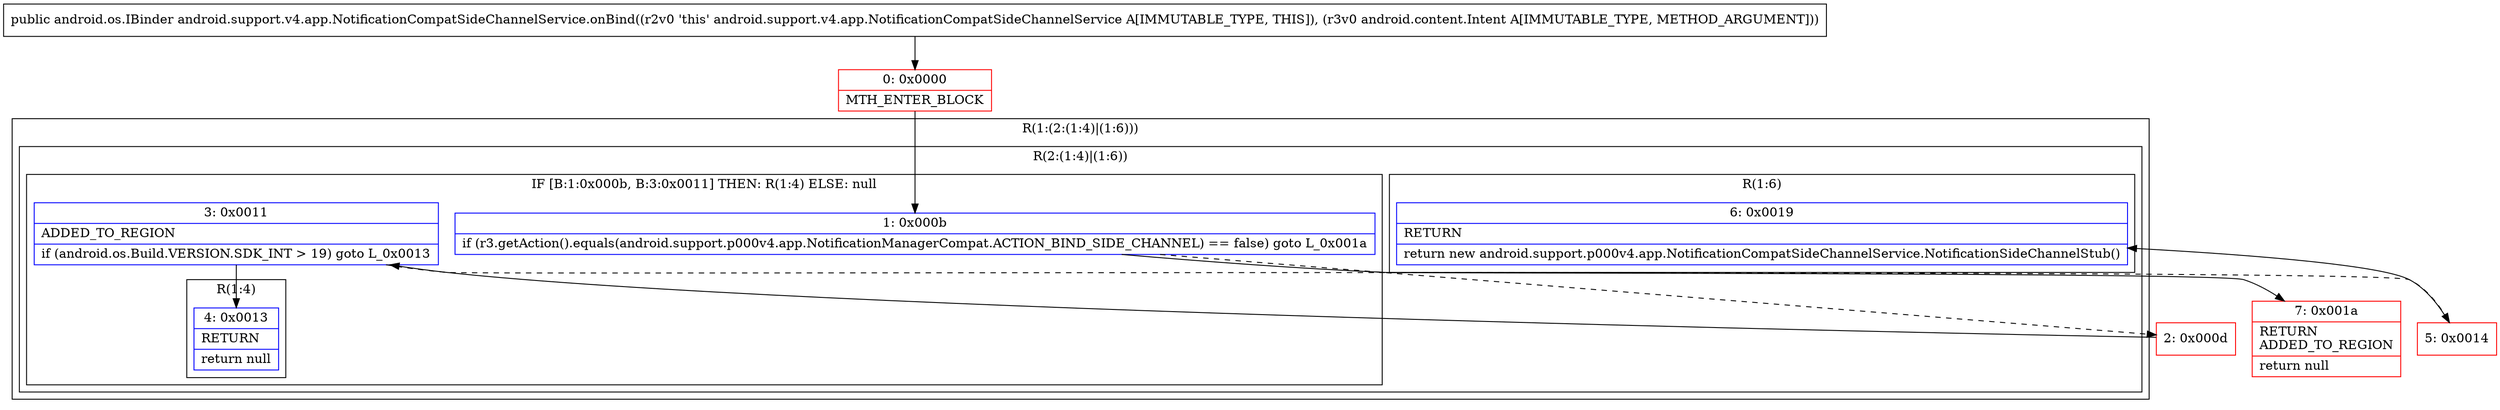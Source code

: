 digraph "CFG forandroid.support.v4.app.NotificationCompatSideChannelService.onBind(Landroid\/content\/Intent;)Landroid\/os\/IBinder;" {
subgraph cluster_Region_656405450 {
label = "R(1:(2:(1:4)|(1:6)))";
node [shape=record,color=blue];
subgraph cluster_Region_1941432837 {
label = "R(2:(1:4)|(1:6))";
node [shape=record,color=blue];
subgraph cluster_IfRegion_1116493141 {
label = "IF [B:1:0x000b, B:3:0x0011] THEN: R(1:4) ELSE: null";
node [shape=record,color=blue];
Node_1 [shape=record,label="{1\:\ 0x000b|if (r3.getAction().equals(android.support.p000v4.app.NotificationManagerCompat.ACTION_BIND_SIDE_CHANNEL) == false) goto L_0x001a\l}"];
Node_3 [shape=record,label="{3\:\ 0x0011|ADDED_TO_REGION\l|if (android.os.Build.VERSION.SDK_INT \> 19) goto L_0x0013\l}"];
subgraph cluster_Region_1775424779 {
label = "R(1:4)";
node [shape=record,color=blue];
Node_4 [shape=record,label="{4\:\ 0x0013|RETURN\l|return null\l}"];
}
}
subgraph cluster_Region_831253080 {
label = "R(1:6)";
node [shape=record,color=blue];
Node_6 [shape=record,label="{6\:\ 0x0019|RETURN\l|return new android.support.p000v4.app.NotificationCompatSideChannelService.NotificationSideChannelStub()\l}"];
}
}
}
Node_0 [shape=record,color=red,label="{0\:\ 0x0000|MTH_ENTER_BLOCK\l}"];
Node_2 [shape=record,color=red,label="{2\:\ 0x000d}"];
Node_5 [shape=record,color=red,label="{5\:\ 0x0014}"];
Node_7 [shape=record,color=red,label="{7\:\ 0x001a|RETURN\lADDED_TO_REGION\l|return null\l}"];
MethodNode[shape=record,label="{public android.os.IBinder android.support.v4.app.NotificationCompatSideChannelService.onBind((r2v0 'this' android.support.v4.app.NotificationCompatSideChannelService A[IMMUTABLE_TYPE, THIS]), (r3v0 android.content.Intent A[IMMUTABLE_TYPE, METHOD_ARGUMENT])) }"];
MethodNode -> Node_0;
Node_1 -> Node_2[style=dashed];
Node_1 -> Node_7;
Node_3 -> Node_4;
Node_3 -> Node_5[style=dashed];
Node_0 -> Node_1;
Node_2 -> Node_3;
Node_5 -> Node_6;
}


